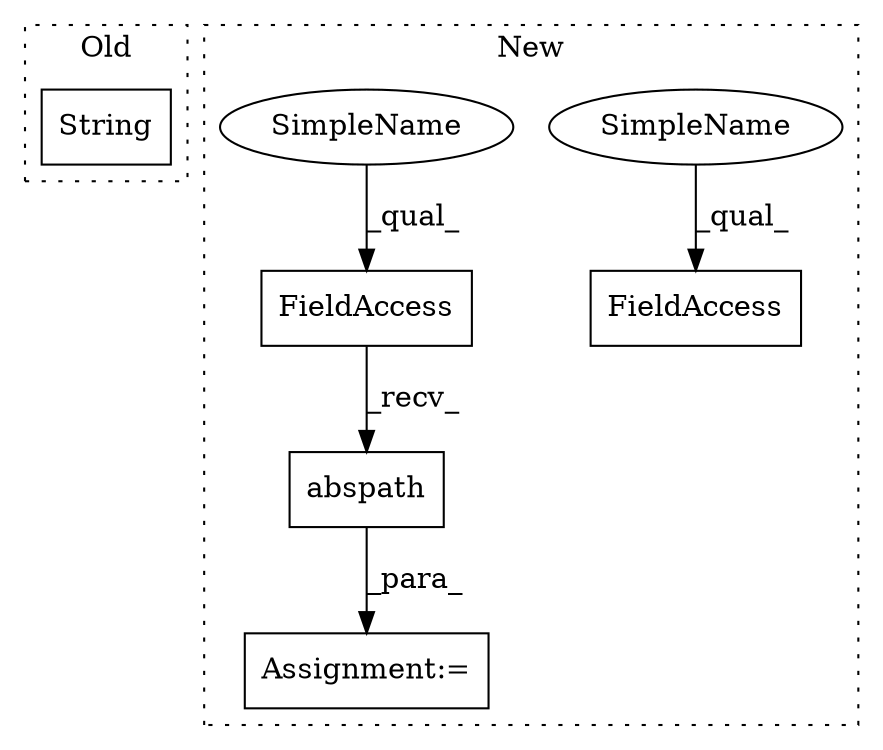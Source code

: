 digraph G {
subgraph cluster0 {
1 [label="String" a="32" s="4881,4893" l="7,1" shape="box"];
label = "Old";
style="dotted";
}
subgraph cluster1 {
2 [label="abspath" a="32" s="4943,5000" l="8,1" shape="box"];
3 [label="FieldAccess" a="22" s="4935" l="7" shape="box"];
4 [label="Assignment:=" a="7" s="4934" l="1" shape="box"];
5 [label="FieldAccess" a="22" s="4951" l="7" shape="box"];
6 [label="SimpleName" a="42" s="4951" l="2" shape="ellipse"];
7 [label="SimpleName" a="42" s="4935" l="2" shape="ellipse"];
label = "New";
style="dotted";
}
2 -> 4 [label="_para_"];
3 -> 2 [label="_recv_"];
6 -> 5 [label="_qual_"];
7 -> 3 [label="_qual_"];
}
